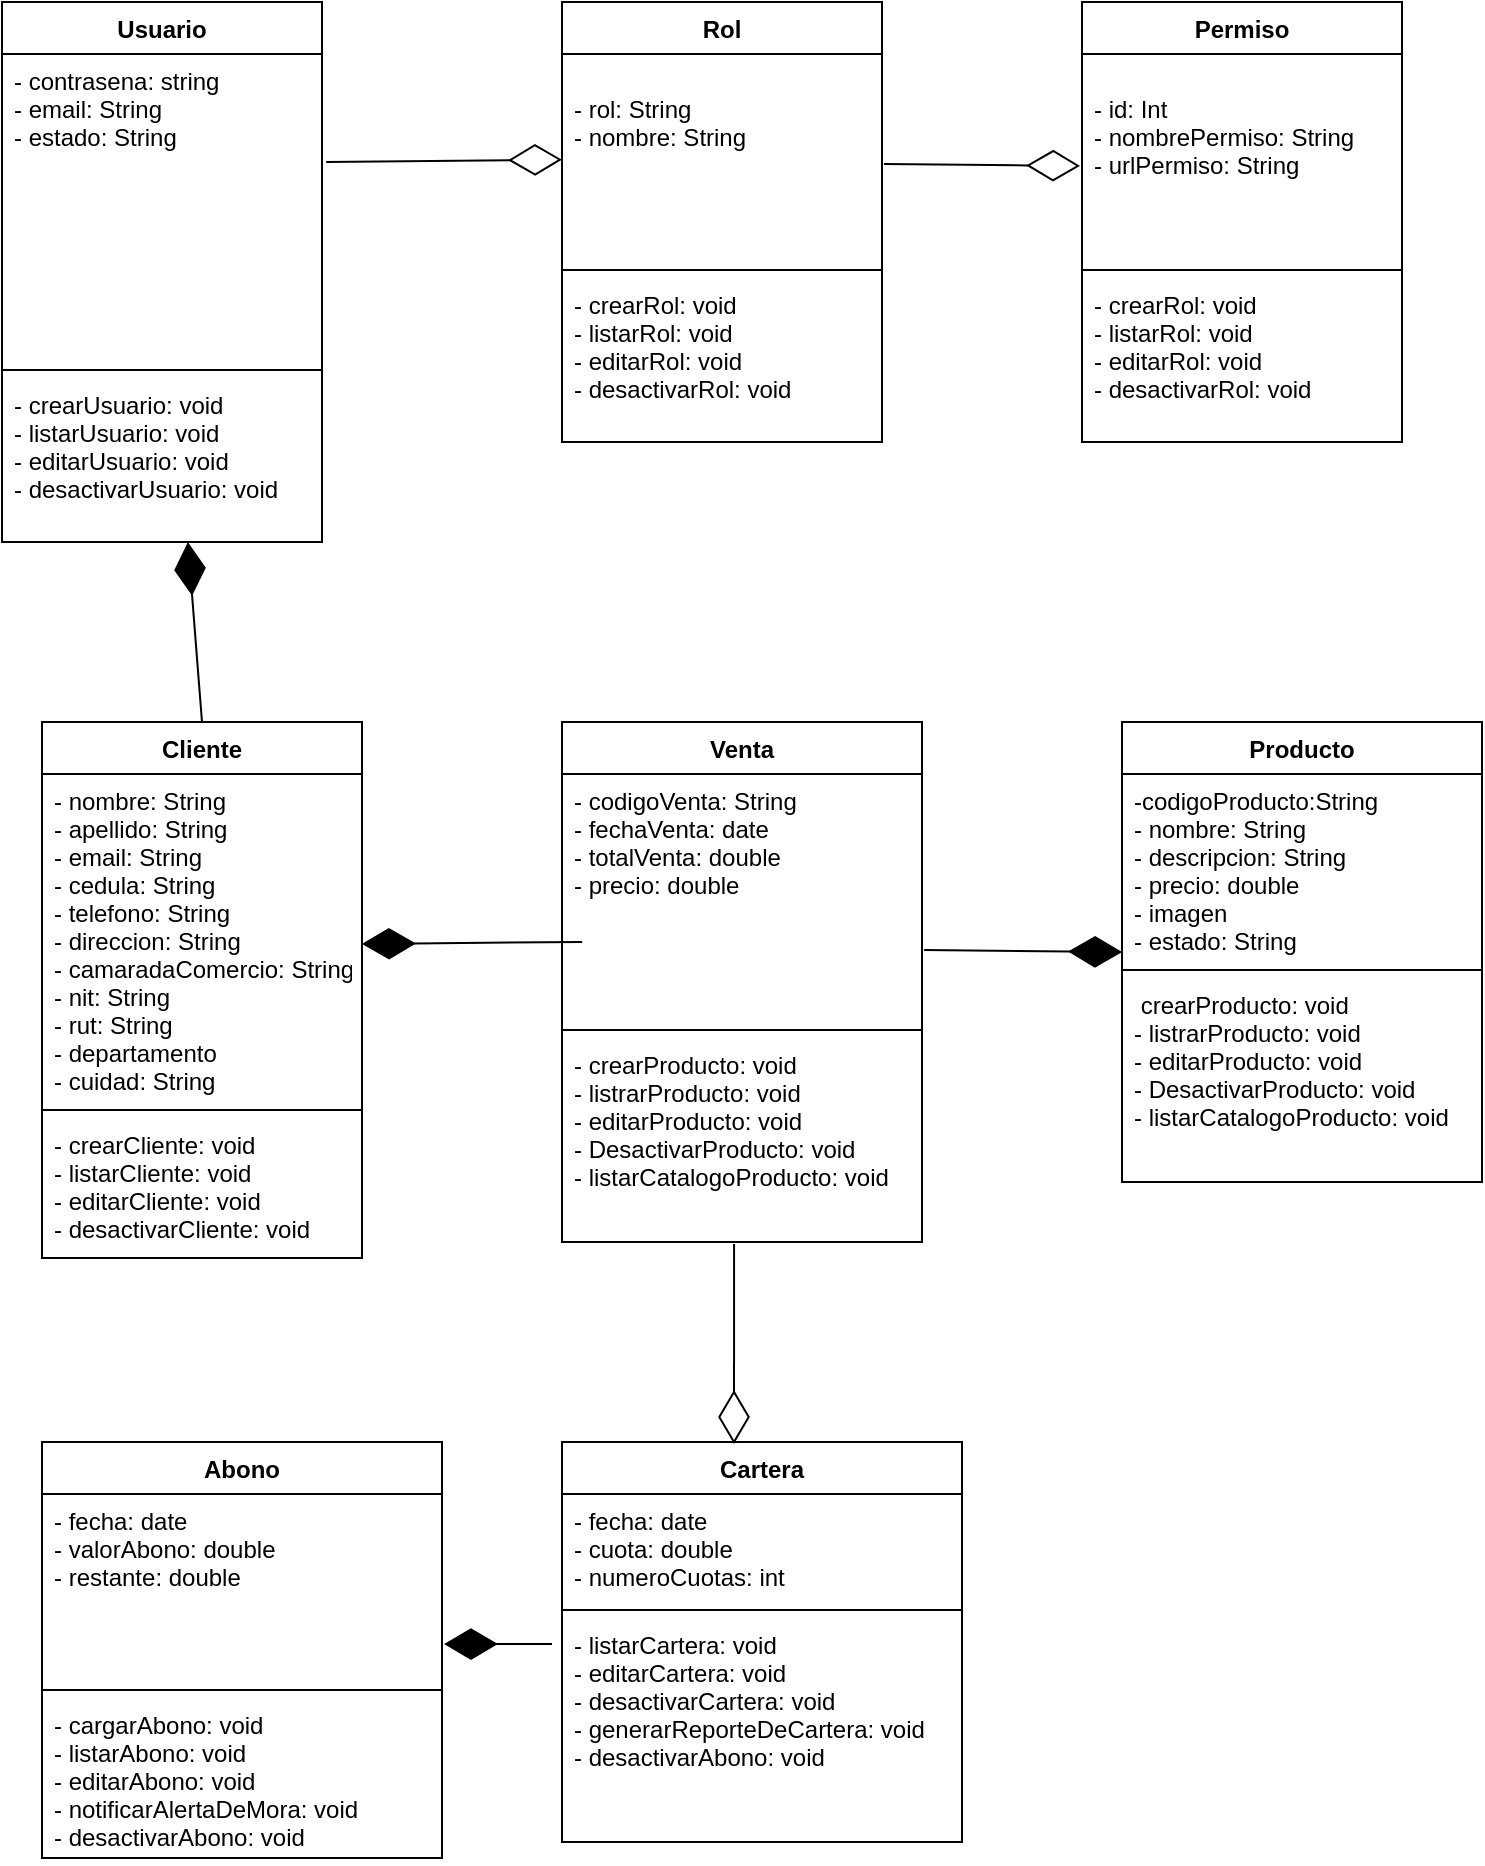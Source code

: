 <mxfile version="20.5.1" type="device"><diagram id="H6HXA0CnNCBRjE94tO4h" name="Página-1"><mxGraphModel dx="1422" dy="737" grid="1" gridSize="10" guides="1" tooltips="1" connect="1" arrows="1" fold="1" page="1" pageScale="1" pageWidth="827" pageHeight="1169" math="0" shadow="0"><root><mxCell id="0"/><mxCell id="1" parent="0"/><mxCell id="b7nerxMEvmWAxK4ZgksH-1" value="Producto" style="swimlane;fontStyle=1;align=center;verticalAlign=top;childLayout=stackLayout;horizontal=1;startSize=26;horizontalStack=0;resizeParent=1;resizeParentMax=0;resizeLast=0;collapsible=1;marginBottom=0;" parent="1" vertex="1"><mxGeometry x="580" y="360" width="180" height="230" as="geometry"/></mxCell><mxCell id="b7nerxMEvmWAxK4ZgksH-2" value="-codigoProducto:String&#10;- nombre: String&#10;- descripcion: String&#10;- precio: double&#10;- imagen&#10;- estado: String" style="text;strokeColor=none;fillColor=none;align=left;verticalAlign=top;spacingLeft=4;spacingRight=4;overflow=hidden;rotatable=0;points=[[0,0.5],[1,0.5]];portConstraint=eastwest;" parent="b7nerxMEvmWAxK4ZgksH-1" vertex="1"><mxGeometry y="26" width="180" height="94" as="geometry"/></mxCell><mxCell id="b7nerxMEvmWAxK4ZgksH-3" value="" style="line;strokeWidth=1;fillColor=none;align=left;verticalAlign=middle;spacingTop=-1;spacingLeft=3;spacingRight=3;rotatable=0;labelPosition=right;points=[];portConstraint=eastwest;strokeColor=inherit;" parent="b7nerxMEvmWAxK4ZgksH-1" vertex="1"><mxGeometry y="120" width="180" height="8" as="geometry"/></mxCell><mxCell id="b7nerxMEvmWAxK4ZgksH-4" value=" crearProducto: void&#10;- listrarProducto: void&#10;- editarProducto: void&#10;- DesactivarProducto: void&#10;- listarCatalogoProducto: void&#10;" style="text;strokeColor=none;fillColor=none;align=left;verticalAlign=top;spacingLeft=4;spacingRight=4;overflow=hidden;rotatable=0;points=[[0,0.5],[1,0.5]];portConstraint=eastwest;" parent="b7nerxMEvmWAxK4ZgksH-1" vertex="1"><mxGeometry y="128" width="180" height="102" as="geometry"/></mxCell><mxCell id="b7nerxMEvmWAxK4ZgksH-6" value="Cliente" style="swimlane;fontStyle=1;align=center;verticalAlign=top;childLayout=stackLayout;horizontal=1;startSize=26;horizontalStack=0;resizeParent=1;resizeParentMax=0;resizeLast=0;collapsible=1;marginBottom=0;" parent="1" vertex="1"><mxGeometry x="40" y="360" width="160" height="268" as="geometry"/></mxCell><mxCell id="b7nerxMEvmWAxK4ZgksH-7" value="- nombre: String&#10;- apellido: String&#10;- email: String&#10;- cedula: String&#10;- telefono: String&#10;- direccion: String&#10;- camaradaComercio: String&#10;- nit: String&#10;- rut: String&#10;- departamento&#10;- cuidad: String" style="text;strokeColor=none;fillColor=none;align=left;verticalAlign=top;spacingLeft=4;spacingRight=4;overflow=hidden;rotatable=0;points=[[0,0.5],[1,0.5]];portConstraint=eastwest;" parent="b7nerxMEvmWAxK4ZgksH-6" vertex="1"><mxGeometry y="26" width="160" height="164" as="geometry"/></mxCell><mxCell id="b7nerxMEvmWAxK4ZgksH-8" value="" style="line;strokeWidth=1;fillColor=none;align=left;verticalAlign=middle;spacingTop=-1;spacingLeft=3;spacingRight=3;rotatable=0;labelPosition=right;points=[];portConstraint=eastwest;strokeColor=inherit;" parent="b7nerxMEvmWAxK4ZgksH-6" vertex="1"><mxGeometry y="190" width="160" height="8" as="geometry"/></mxCell><mxCell id="b7nerxMEvmWAxK4ZgksH-9" value="- crearCliente: void&#10;- listarCliente: void&#10;- editarCliente: void&#10;- desactivarCliente: void" style="text;strokeColor=none;fillColor=none;align=left;verticalAlign=top;spacingLeft=4;spacingRight=4;overflow=hidden;rotatable=0;points=[[0,0.5],[1,0.5]];portConstraint=eastwest;" parent="b7nerxMEvmWAxK4ZgksH-6" vertex="1"><mxGeometry y="198" width="160" height="70" as="geometry"/></mxCell><mxCell id="b7nerxMEvmWAxK4ZgksH-14" value="Rol" style="swimlane;fontStyle=1;align=center;verticalAlign=top;childLayout=stackLayout;horizontal=1;startSize=26;horizontalStack=0;resizeParent=1;resizeParentMax=0;resizeLast=0;collapsible=1;marginBottom=0;" parent="1" vertex="1"><mxGeometry x="300" width="160" height="220" as="geometry"/></mxCell><mxCell id="b7nerxMEvmWAxK4ZgksH-15" value="&#10;- rol: String&#10;- nombre: String&#10;" style="text;strokeColor=none;fillColor=none;align=left;verticalAlign=top;spacingLeft=4;spacingRight=4;overflow=hidden;rotatable=0;points=[[0,0.5],[1,0.5]];portConstraint=eastwest;" parent="b7nerxMEvmWAxK4ZgksH-14" vertex="1"><mxGeometry y="26" width="160" height="104" as="geometry"/></mxCell><mxCell id="b7nerxMEvmWAxK4ZgksH-16" value="" style="line;strokeWidth=1;fillColor=none;align=left;verticalAlign=middle;spacingTop=-1;spacingLeft=3;spacingRight=3;rotatable=0;labelPosition=right;points=[];portConstraint=eastwest;strokeColor=inherit;" parent="b7nerxMEvmWAxK4ZgksH-14" vertex="1"><mxGeometry y="130" width="160" height="8" as="geometry"/></mxCell><mxCell id="b7nerxMEvmWAxK4ZgksH-17" value="- crearRol: void&#10;- listarRol: void&#10;- editarRol: void&#10;- desactivarRol: void" style="text;strokeColor=none;fillColor=none;align=left;verticalAlign=top;spacingLeft=4;spacingRight=4;overflow=hidden;rotatable=0;points=[[0,0.5],[1,0.5]];portConstraint=eastwest;" parent="b7nerxMEvmWAxK4ZgksH-14" vertex="1"><mxGeometry y="138" width="160" height="82" as="geometry"/></mxCell><mxCell id="b7nerxMEvmWAxK4ZgksH-18" value="Usuario" style="swimlane;fontStyle=1;align=center;verticalAlign=top;childLayout=stackLayout;horizontal=1;startSize=26;horizontalStack=0;resizeParent=1;resizeParentMax=0;resizeLast=0;collapsible=1;marginBottom=0;" parent="1" vertex="1"><mxGeometry x="20" width="160" height="270" as="geometry"/></mxCell><mxCell id="b7nerxMEvmWAxK4ZgksH-19" value="- contrasena: string&#10;- email: String&#10;- estado: String&#10;" style="text;strokeColor=none;fillColor=none;align=left;verticalAlign=top;spacingLeft=4;spacingRight=4;overflow=hidden;rotatable=0;points=[[0,0.5],[1,0.5]];portConstraint=eastwest;" parent="b7nerxMEvmWAxK4ZgksH-18" vertex="1"><mxGeometry y="26" width="160" height="154" as="geometry"/></mxCell><mxCell id="b7nerxMEvmWAxK4ZgksH-20" value="" style="line;strokeWidth=1;fillColor=none;align=left;verticalAlign=middle;spacingTop=-1;spacingLeft=3;spacingRight=3;rotatable=0;labelPosition=right;points=[];portConstraint=eastwest;strokeColor=inherit;" parent="b7nerxMEvmWAxK4ZgksH-18" vertex="1"><mxGeometry y="180" width="160" height="8" as="geometry"/></mxCell><mxCell id="b7nerxMEvmWAxK4ZgksH-21" value="- crearUsuario: void&#10;- listarUsuario: void&#10;- editarUsuario: void&#10;- desactivarUsuario: void" style="text;strokeColor=none;fillColor=none;align=left;verticalAlign=top;spacingLeft=4;spacingRight=4;overflow=hidden;rotatable=0;points=[[0,0.5],[1,0.5]];portConstraint=eastwest;" parent="b7nerxMEvmWAxK4ZgksH-18" vertex="1"><mxGeometry y="188" width="160" height="82" as="geometry"/></mxCell><mxCell id="b7nerxMEvmWAxK4ZgksH-24" value="Venta" style="swimlane;fontStyle=1;align=center;verticalAlign=top;childLayout=stackLayout;horizontal=1;startSize=26;horizontalStack=0;resizeParent=1;resizeParentMax=0;resizeLast=0;collapsible=1;marginBottom=0;" parent="1" vertex="1"><mxGeometry x="300" y="360" width="180" height="260" as="geometry"/></mxCell><mxCell id="b7nerxMEvmWAxK4ZgksH-25" value="- codigoVenta: String&#10;- fechaVenta: date&#10;- totalVenta: double&#10;- precio: double&#10;" style="text;strokeColor=none;fillColor=none;align=left;verticalAlign=top;spacingLeft=4;spacingRight=4;overflow=hidden;rotatable=0;points=[[0,0.5],[1,0.5]];portConstraint=eastwest;" parent="b7nerxMEvmWAxK4ZgksH-24" vertex="1"><mxGeometry y="26" width="180" height="124" as="geometry"/></mxCell><mxCell id="b7nerxMEvmWAxK4ZgksH-26" value="" style="line;strokeWidth=1;fillColor=none;align=left;verticalAlign=middle;spacingTop=-1;spacingLeft=3;spacingRight=3;rotatable=0;labelPosition=right;points=[];portConstraint=eastwest;strokeColor=inherit;" parent="b7nerxMEvmWAxK4ZgksH-24" vertex="1"><mxGeometry y="150" width="180" height="8" as="geometry"/></mxCell><mxCell id="b7nerxMEvmWAxK4ZgksH-27" value="- crearProducto: void&#10;- listrarProducto: void&#10;- editarProducto: void&#10;- DesactivarProducto: void&#10;- listarCatalogoProducto: void&#10;" style="text;strokeColor=none;fillColor=none;align=left;verticalAlign=top;spacingLeft=4;spacingRight=4;overflow=hidden;rotatable=0;points=[[0,0.5],[1,0.5]];portConstraint=eastwest;" parent="b7nerxMEvmWAxK4ZgksH-24" vertex="1"><mxGeometry y="158" width="180" height="102" as="geometry"/></mxCell><mxCell id="7SdeE0UcHDXb_kgh9CXE-2" value="Abono&#10;" style="swimlane;fontStyle=1;align=center;verticalAlign=top;childLayout=stackLayout;horizontal=1;startSize=26;horizontalStack=0;resizeParent=1;resizeParentMax=0;resizeLast=0;collapsible=1;marginBottom=0;" parent="1" vertex="1"><mxGeometry x="40" y="720" width="200" height="208" as="geometry"/></mxCell><mxCell id="7SdeE0UcHDXb_kgh9CXE-3" value="- fecha: date&#10;- valorAbono: double&#10;- restante: double&#10;&#10;" style="text;strokeColor=none;fillColor=none;align=left;verticalAlign=top;spacingLeft=4;spacingRight=4;overflow=hidden;rotatable=0;points=[[0,0.5],[1,0.5]];portConstraint=eastwest;" parent="7SdeE0UcHDXb_kgh9CXE-2" vertex="1"><mxGeometry y="26" width="200" height="94" as="geometry"/></mxCell><mxCell id="7SdeE0UcHDXb_kgh9CXE-4" value="" style="line;strokeWidth=1;fillColor=none;align=left;verticalAlign=middle;spacingTop=-1;spacingLeft=3;spacingRight=3;rotatable=0;labelPosition=right;points=[];portConstraint=eastwest;strokeColor=inherit;" parent="7SdeE0UcHDXb_kgh9CXE-2" vertex="1"><mxGeometry y="120" width="200" height="8" as="geometry"/></mxCell><mxCell id="7SdeE0UcHDXb_kgh9CXE-5" value="- cargarAbono: void&#10;- listarAbono: void&#10;- editarAbono: void&#10;- notificarAlertaDeMora: void&#10;- desactivarAbono: void&#10;" style="text;strokeColor=none;fillColor=none;align=left;verticalAlign=top;spacingLeft=4;spacingRight=4;overflow=hidden;rotatable=0;points=[[0,0.5],[1,0.5]];portConstraint=eastwest;" parent="7SdeE0UcHDXb_kgh9CXE-2" vertex="1"><mxGeometry y="128" width="200" height="80" as="geometry"/></mxCell><mxCell id="7SdeE0UcHDXb_kgh9CXE-6" value="Cartera" style="swimlane;fontStyle=1;align=center;verticalAlign=top;childLayout=stackLayout;horizontal=1;startSize=26;horizontalStack=0;resizeParent=1;resizeParentMax=0;resizeLast=0;collapsible=1;marginBottom=0;" parent="1" vertex="1"><mxGeometry x="300" y="720" width="200" height="200" as="geometry"/></mxCell><mxCell id="7SdeE0UcHDXb_kgh9CXE-7" value="- fecha: date&#10;- cuota: double&#10;- numeroCuotas: int&#10;" style="text;strokeColor=none;fillColor=none;align=left;verticalAlign=top;spacingLeft=4;spacingRight=4;overflow=hidden;rotatable=0;points=[[0,0.5],[1,0.5]];portConstraint=eastwest;" parent="7SdeE0UcHDXb_kgh9CXE-6" vertex="1"><mxGeometry y="26" width="200" height="54" as="geometry"/></mxCell><mxCell id="7SdeE0UcHDXb_kgh9CXE-8" value="" style="line;strokeWidth=1;fillColor=none;align=left;verticalAlign=middle;spacingTop=-1;spacingLeft=3;spacingRight=3;rotatable=0;labelPosition=right;points=[];portConstraint=eastwest;strokeColor=inherit;" parent="7SdeE0UcHDXb_kgh9CXE-6" vertex="1"><mxGeometry y="80" width="200" height="8" as="geometry"/></mxCell><mxCell id="7SdeE0UcHDXb_kgh9CXE-9" value="- listarCartera: void&#10;- editarCartera: void&#10;- desactivarCartera: void&#10;- generarReporteDeCartera: void&#10;- desactivarAbono: void&#10;" style="text;strokeColor=none;fillColor=none;align=left;verticalAlign=top;spacingLeft=4;spacingRight=4;overflow=hidden;rotatable=0;points=[[0,0.5],[1,0.5]];portConstraint=eastwest;" parent="7SdeE0UcHDXb_kgh9CXE-6" vertex="1"><mxGeometry y="88" width="200" height="112" as="geometry"/></mxCell><mxCell id="7SdeE0UcHDXb_kgh9CXE-11" value="" style="endArrow=diamondThin;endFill=1;endSize=24;html=1;rounded=0;entryX=0;entryY=0.947;entryDx=0;entryDy=0;exitX=1.006;exitY=0.71;exitDx=0;exitDy=0;entryPerimeter=0;exitPerimeter=0;" parent="1" source="b7nerxMEvmWAxK4ZgksH-25" target="b7nerxMEvmWAxK4ZgksH-2" edge="1"><mxGeometry width="160" relative="1" as="geometry"><mxPoint x="500" y="630" as="sourcePoint"/><mxPoint x="740" y="200" as="targetPoint"/></mxGeometry></mxCell><mxCell id="7SdeE0UcHDXb_kgh9CXE-14" value="" style="endArrow=diamondThin;endFill=1;endSize=24;html=1;rounded=0;entryX=1;entryY=0.5;entryDx=0;entryDy=0;exitX=0.056;exitY=0.677;exitDx=0;exitDy=0;exitPerimeter=0;" parent="1" source="b7nerxMEvmWAxK4ZgksH-25" edge="1"><mxGeometry width="160" relative="1" as="geometry"><mxPoint x="300" y="460.474" as="sourcePoint"/><mxPoint x="200" y="471" as="targetPoint"/></mxGeometry></mxCell><mxCell id="FNcrRt6KecgR-fRmR6tA-8" value="Permiso" style="swimlane;fontStyle=1;align=center;verticalAlign=top;childLayout=stackLayout;horizontal=1;startSize=26;horizontalStack=0;resizeParent=1;resizeParentMax=0;resizeLast=0;collapsible=1;marginBottom=0;" parent="1" vertex="1"><mxGeometry x="560" width="160" height="220" as="geometry"/></mxCell><mxCell id="FNcrRt6KecgR-fRmR6tA-9" value="&#10;- id: Int&#10;- nombrePermiso: String&#10;- urlPermiso: String" style="text;strokeColor=none;fillColor=none;align=left;verticalAlign=top;spacingLeft=4;spacingRight=4;overflow=hidden;rotatable=0;points=[[0,0.5],[1,0.5]];portConstraint=eastwest;" parent="FNcrRt6KecgR-fRmR6tA-8" vertex="1"><mxGeometry y="26" width="160" height="104" as="geometry"/></mxCell><mxCell id="FNcrRt6KecgR-fRmR6tA-10" value="" style="line;strokeWidth=1;fillColor=none;align=left;verticalAlign=middle;spacingTop=-1;spacingLeft=3;spacingRight=3;rotatable=0;labelPosition=right;points=[];portConstraint=eastwest;strokeColor=inherit;" parent="FNcrRt6KecgR-fRmR6tA-8" vertex="1"><mxGeometry y="130" width="160" height="8" as="geometry"/></mxCell><mxCell id="FNcrRt6KecgR-fRmR6tA-11" value="- crearRol: void&#10;- listarRol: void&#10;- editarRol: void&#10;- desactivarRol: void" style="text;strokeColor=none;fillColor=none;align=left;verticalAlign=top;spacingLeft=4;spacingRight=4;overflow=hidden;rotatable=0;points=[[0,0.5],[1,0.5]];portConstraint=eastwest;" parent="FNcrRt6KecgR-fRmR6tA-8" vertex="1"><mxGeometry y="138" width="160" height="82" as="geometry"/></mxCell><mxCell id="dpkdy8euUXnXbiYVGhAF-2" value="" style="endArrow=diamondThin;endFill=0;endSize=24;html=1;rounded=0;exitX=1.006;exitY=0.615;exitDx=0;exitDy=0;exitPerimeter=0;entryX=-0.006;entryY=0.625;entryDx=0;entryDy=0;entryPerimeter=0;" parent="1" edge="1"><mxGeometry width="160" relative="1" as="geometry"><mxPoint x="460.96" y="80.96" as="sourcePoint"/><mxPoint x="559.04" y="82" as="targetPoint"/></mxGeometry></mxCell><mxCell id="dpkdy8euUXnXbiYVGhAF-1" value="" style="endArrow=diamondThin;endFill=0;endSize=24;html=1;rounded=0;exitX=1.013;exitY=0.351;exitDx=0;exitDy=0;exitPerimeter=0;" parent="1" source="b7nerxMEvmWAxK4ZgksH-19" target="b7nerxMEvmWAxK4ZgksH-15" edge="1"><mxGeometry width="160" relative="1" as="geometry"><mxPoint x="240" y="120" as="sourcePoint"/><mxPoint x="400" y="120" as="targetPoint"/></mxGeometry></mxCell><mxCell id="stC-hAVt-yVoAiE2w14q-1" value="" style="endArrow=diamondThin;endFill=1;endSize=24;html=1;rounded=0;exitX=-0.025;exitY=0.116;exitDx=0;exitDy=0;exitPerimeter=0;entryX=1.005;entryY=0.798;entryDx=0;entryDy=0;entryPerimeter=0;" parent="1" source="7SdeE0UcHDXb_kgh9CXE-9" target="7SdeE0UcHDXb_kgh9CXE-3" edge="1"><mxGeometry width="160" relative="1" as="geometry"><mxPoint x="90" y="920" as="sourcePoint"/><mxPoint x="250" y="920" as="targetPoint"/></mxGeometry></mxCell><mxCell id="stC-hAVt-yVoAiE2w14q-2" value="" style="endArrow=diamondThin;endFill=0;endSize=24;html=1;rounded=0;exitX=0.478;exitY=1.01;exitDx=0;exitDy=0;exitPerimeter=0;entryX=0.43;entryY=0.005;entryDx=0;entryDy=0;entryPerimeter=0;" parent="1" source="b7nerxMEvmWAxK4ZgksH-27" target="7SdeE0UcHDXb_kgh9CXE-6" edge="1"><mxGeometry width="160" relative="1" as="geometry"><mxPoint x="330" y="890" as="sourcePoint"/><mxPoint x="490" y="890" as="targetPoint"/></mxGeometry></mxCell><mxCell id="DfhQd0cR8z0RnzBddTzH-1" value="" style="endArrow=diamondThin;endFill=1;endSize=24;html=1;rounded=0;entryX=0.581;entryY=1;entryDx=0;entryDy=0;exitX=0.5;exitY=0;exitDx=0;exitDy=0;entryPerimeter=0;" parent="1" source="b7nerxMEvmWAxK4ZgksH-6" target="b7nerxMEvmWAxK4ZgksH-21" edge="1"><mxGeometry width="160" relative="1" as="geometry"><mxPoint x="350.08" y="268.948" as="sourcePoint"/><mxPoint x="240" y="270" as="targetPoint"/></mxGeometry></mxCell></root></mxGraphModel></diagram></mxfile>